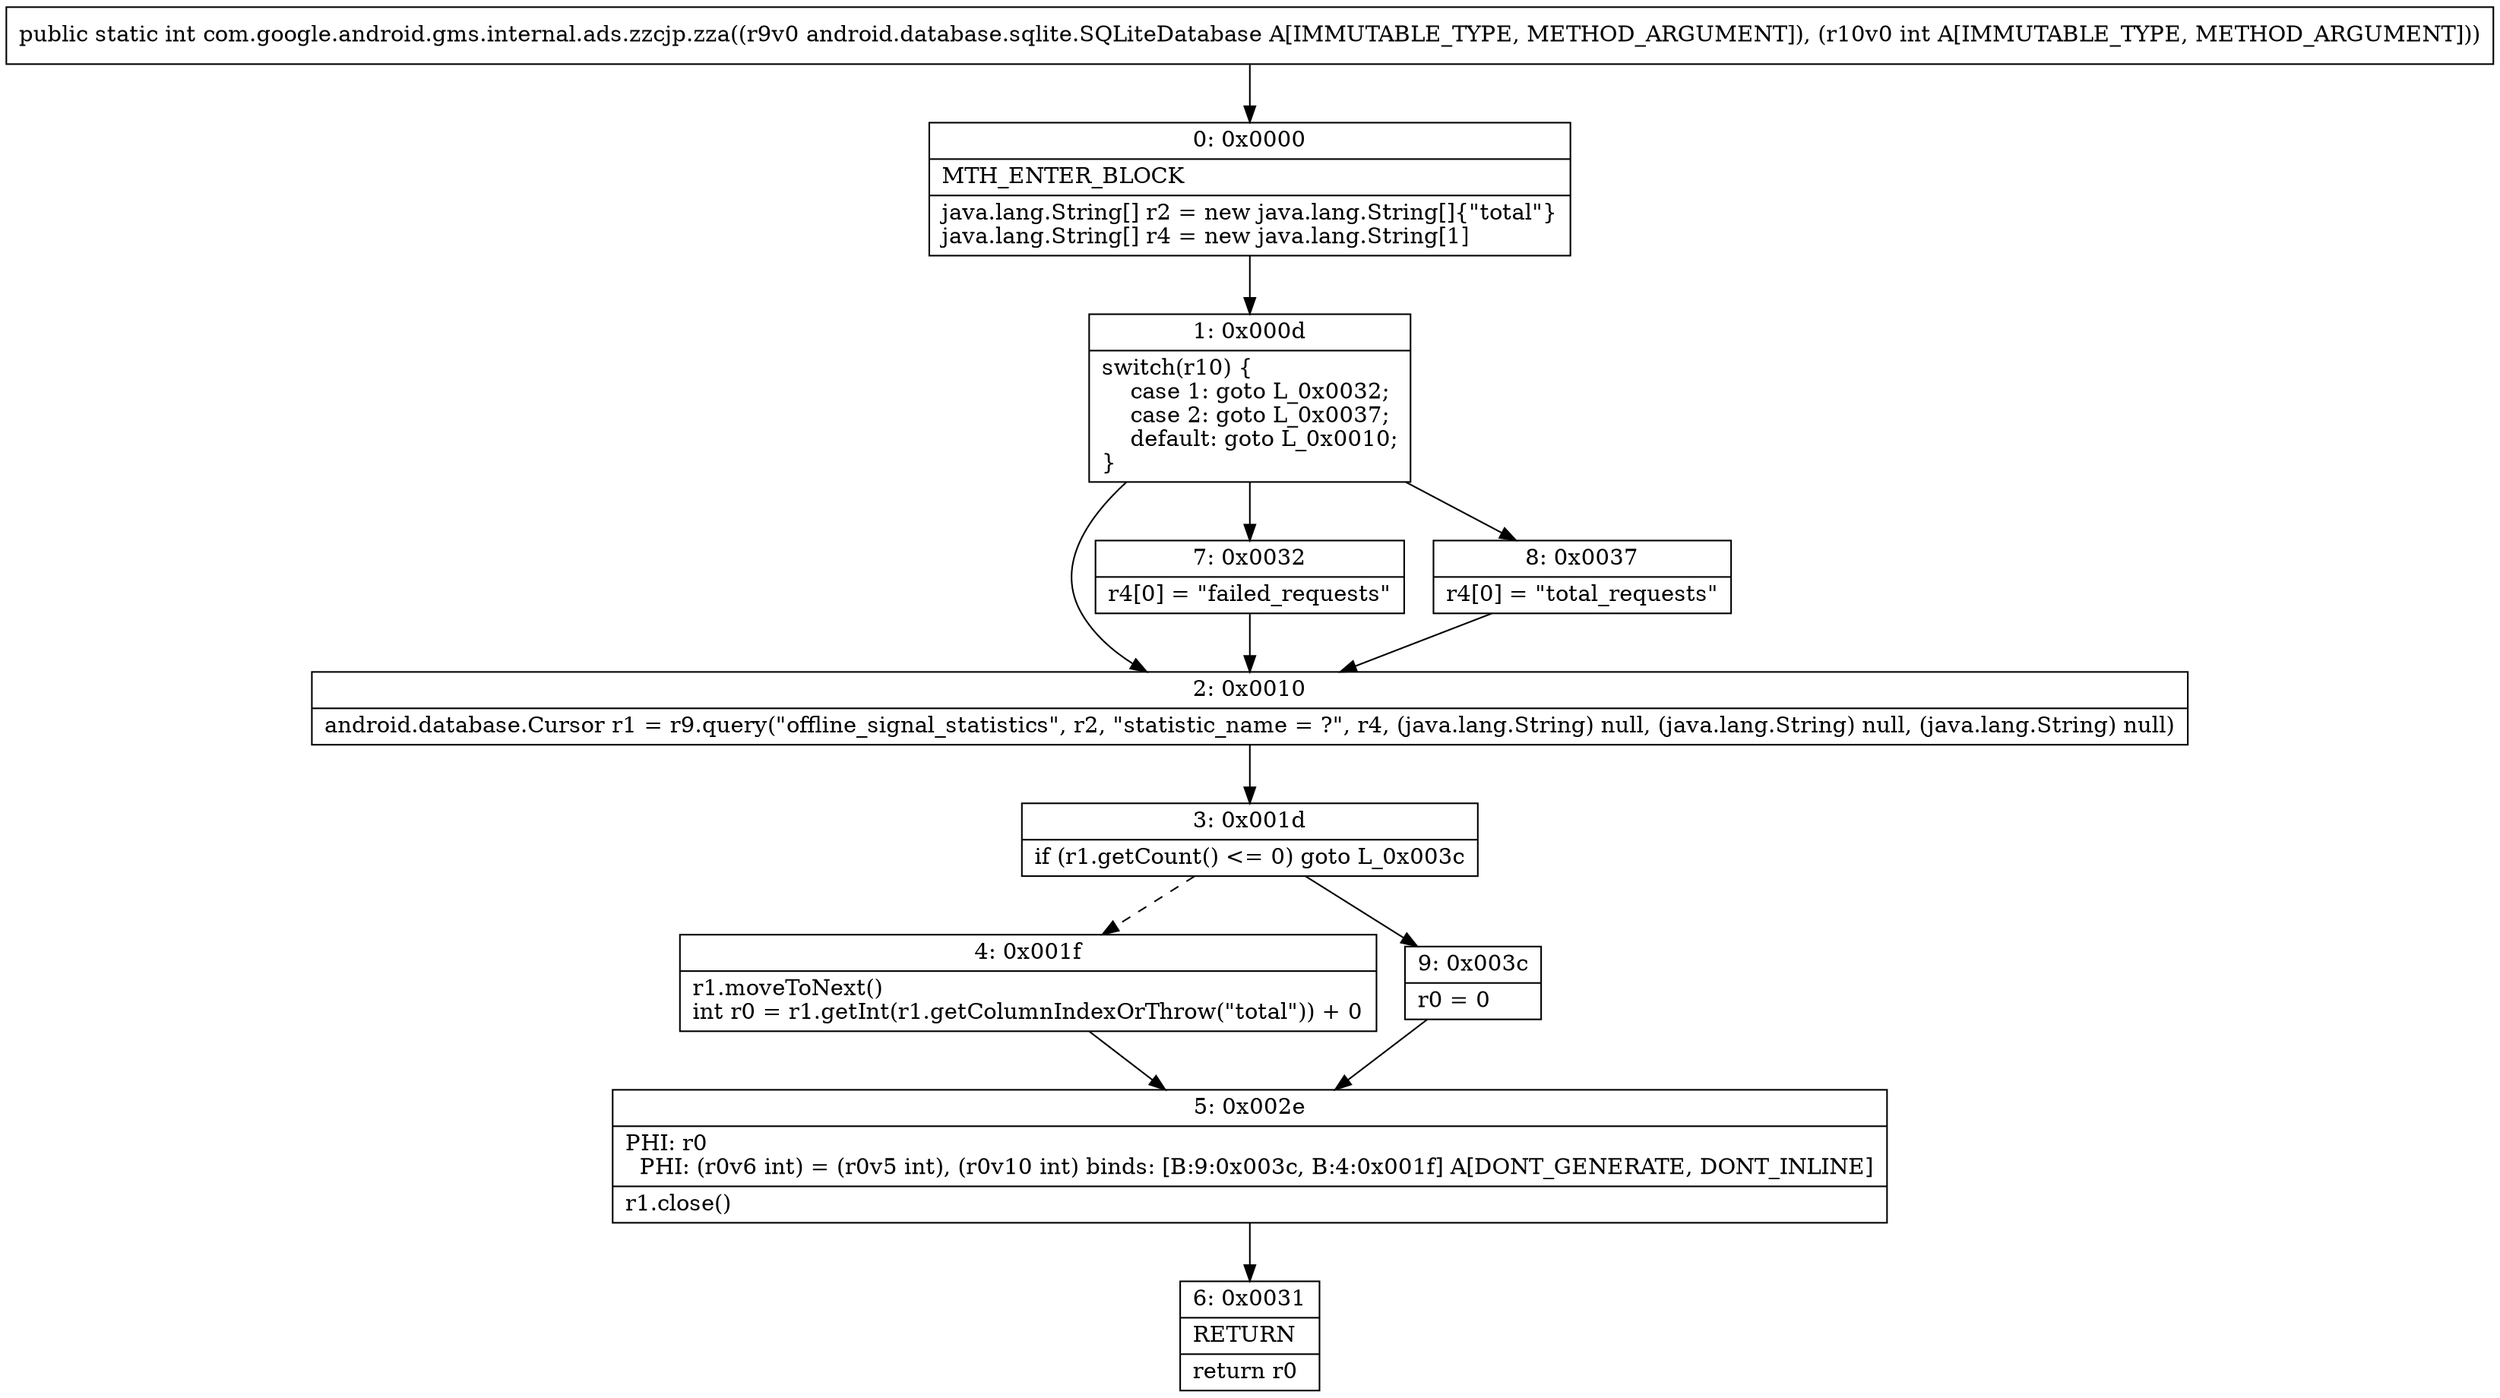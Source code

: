 digraph "CFG forcom.google.android.gms.internal.ads.zzcjp.zza(Landroid\/database\/sqlite\/SQLiteDatabase;I)I" {
Node_0 [shape=record,label="{0\:\ 0x0000|MTH_ENTER_BLOCK\l|java.lang.String[] r2 = new java.lang.String[]\{\"total\"\}\ljava.lang.String[] r4 = new java.lang.String[1]\l}"];
Node_1 [shape=record,label="{1\:\ 0x000d|switch(r10) \{\l    case 1: goto L_0x0032;\l    case 2: goto L_0x0037;\l    default: goto L_0x0010;\l\}\l}"];
Node_2 [shape=record,label="{2\:\ 0x0010|android.database.Cursor r1 = r9.query(\"offline_signal_statistics\", r2, \"statistic_name = ?\", r4, (java.lang.String) null, (java.lang.String) null, (java.lang.String) null)\l}"];
Node_3 [shape=record,label="{3\:\ 0x001d|if (r1.getCount() \<= 0) goto L_0x003c\l}"];
Node_4 [shape=record,label="{4\:\ 0x001f|r1.moveToNext()\lint r0 = r1.getInt(r1.getColumnIndexOrThrow(\"total\")) + 0\l}"];
Node_5 [shape=record,label="{5\:\ 0x002e|PHI: r0 \l  PHI: (r0v6 int) = (r0v5 int), (r0v10 int) binds: [B:9:0x003c, B:4:0x001f] A[DONT_GENERATE, DONT_INLINE]\l|r1.close()\l}"];
Node_6 [shape=record,label="{6\:\ 0x0031|RETURN\l|return r0\l}"];
Node_7 [shape=record,label="{7\:\ 0x0032|r4[0] = \"failed_requests\"\l}"];
Node_8 [shape=record,label="{8\:\ 0x0037|r4[0] = \"total_requests\"\l}"];
Node_9 [shape=record,label="{9\:\ 0x003c|r0 = 0\l}"];
MethodNode[shape=record,label="{public static int com.google.android.gms.internal.ads.zzcjp.zza((r9v0 android.database.sqlite.SQLiteDatabase A[IMMUTABLE_TYPE, METHOD_ARGUMENT]), (r10v0 int A[IMMUTABLE_TYPE, METHOD_ARGUMENT])) }"];
MethodNode -> Node_0;
Node_0 -> Node_1;
Node_1 -> Node_2;
Node_1 -> Node_7;
Node_1 -> Node_8;
Node_2 -> Node_3;
Node_3 -> Node_4[style=dashed];
Node_3 -> Node_9;
Node_4 -> Node_5;
Node_5 -> Node_6;
Node_7 -> Node_2;
Node_8 -> Node_2;
Node_9 -> Node_5;
}

